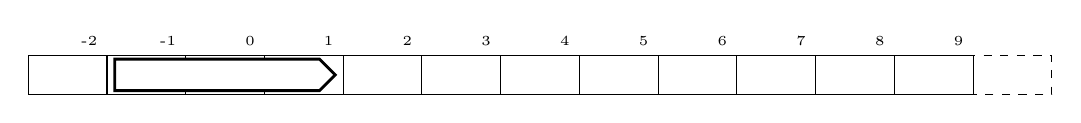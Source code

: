 %!TEX TS-program = pdflatexmk

% Copyright 2021 Martin Scheidt (Attribution 4.0 International, CC-BY 4.0)
% You are free to copy and redistribute the material in any medium or format. You are free to remix, transform, and build upon the material for any purpose, even commercially. You must give appropriate credit, provide a link to the license, and indicate if changes were made. You may not apply legal terms or technological measures that legally restrict others from doing anything the license permits. No warranties are given.

\begin{scope}
  \coordinate (base) at (0,0);
  \draw [dashed] ([shift={(base)}] 10,0) rectangle ++(1,0.5);
  \foreach \x in {-2,...,9}
    \draw ([shift={(base)}] \x,0) rectangle ++(1,0.5) node [above=5pt,left,align=right] {\tiny \x};
  \path[draw, line width=1pt, fill=white] (1.9,0.25) -- ++(-0.2,-0.2) -- ++(-2.6,0) -- ++(0,0.4) -- ++(2.6,0) -- cycle; % train
\end{scope}